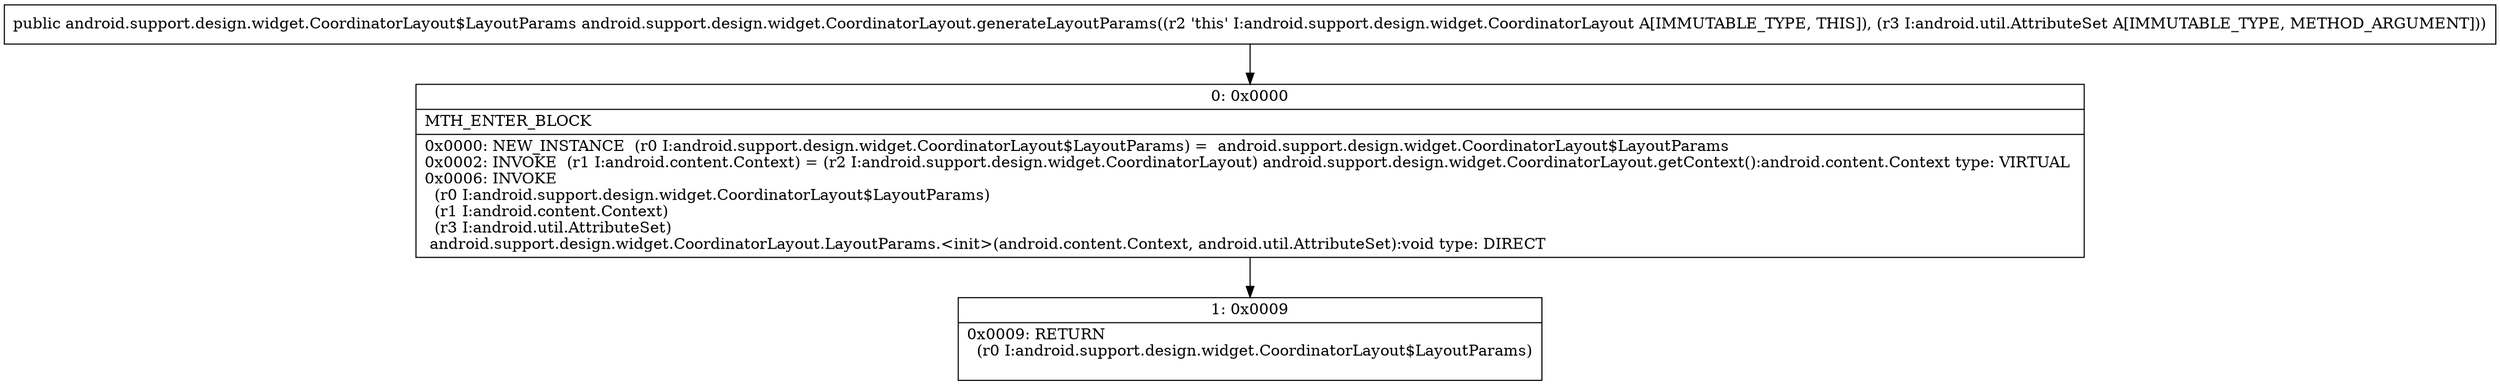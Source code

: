 digraph "CFG forandroid.support.design.widget.CoordinatorLayout.generateLayoutParams(Landroid\/util\/AttributeSet;)Landroid\/support\/design\/widget\/CoordinatorLayout$LayoutParams;" {
Node_0 [shape=record,label="{0\:\ 0x0000|MTH_ENTER_BLOCK\l|0x0000: NEW_INSTANCE  (r0 I:android.support.design.widget.CoordinatorLayout$LayoutParams) =  android.support.design.widget.CoordinatorLayout$LayoutParams \l0x0002: INVOKE  (r1 I:android.content.Context) = (r2 I:android.support.design.widget.CoordinatorLayout) android.support.design.widget.CoordinatorLayout.getContext():android.content.Context type: VIRTUAL \l0x0006: INVOKE  \l  (r0 I:android.support.design.widget.CoordinatorLayout$LayoutParams)\l  (r1 I:android.content.Context)\l  (r3 I:android.util.AttributeSet)\l android.support.design.widget.CoordinatorLayout.LayoutParams.\<init\>(android.content.Context, android.util.AttributeSet):void type: DIRECT \l}"];
Node_1 [shape=record,label="{1\:\ 0x0009|0x0009: RETURN  \l  (r0 I:android.support.design.widget.CoordinatorLayout$LayoutParams)\l \l}"];
MethodNode[shape=record,label="{public android.support.design.widget.CoordinatorLayout$LayoutParams android.support.design.widget.CoordinatorLayout.generateLayoutParams((r2 'this' I:android.support.design.widget.CoordinatorLayout A[IMMUTABLE_TYPE, THIS]), (r3 I:android.util.AttributeSet A[IMMUTABLE_TYPE, METHOD_ARGUMENT])) }"];
MethodNode -> Node_0;
Node_0 -> Node_1;
}

